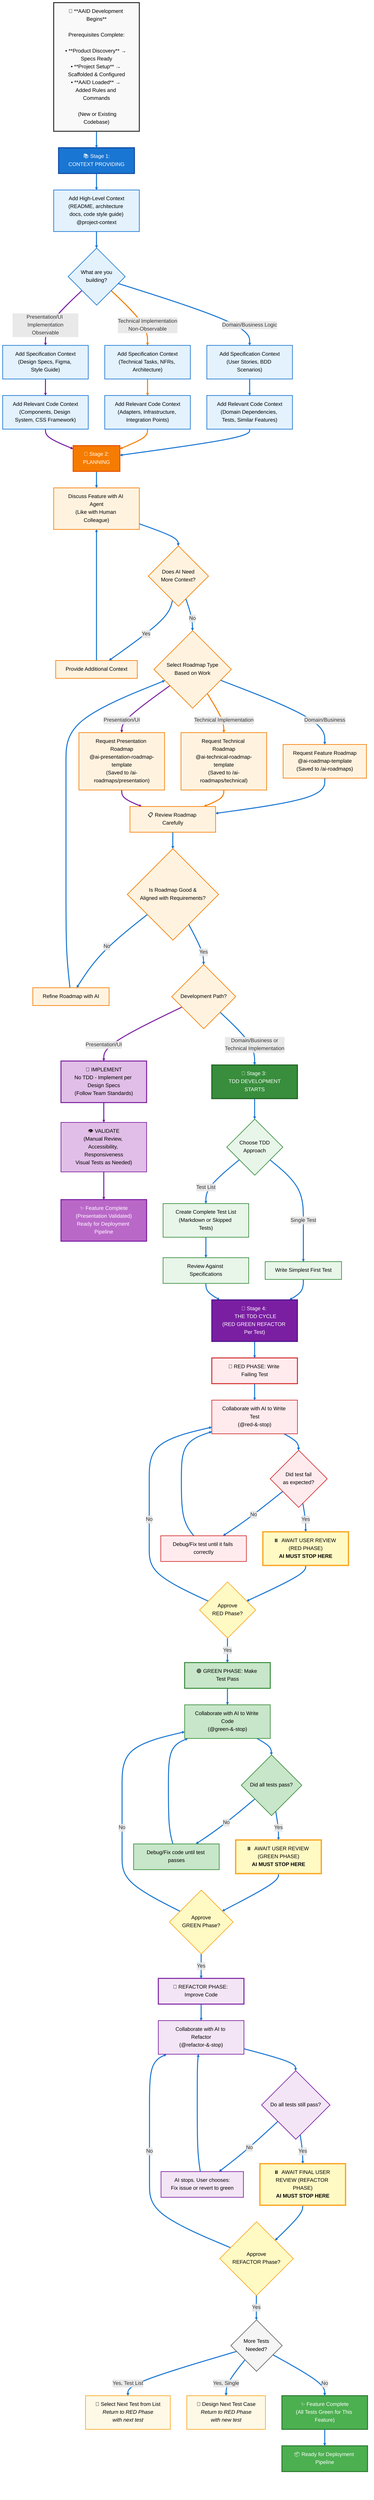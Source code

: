 graph TD   
    Start["🚀 **AAID Development Begins**<br/><br/>Prerequisites Complete:<br/><br/>• **Product Discovery** → Specs Ready<br/>• **Project Setup** → Scaffolded & Configured<br/>• **AAID Loaded** → Added Rules and Commands<br/><br/>  (New or Existing Codebase)"]
    
    Start --> ContextPhase["📚 Stage 1: <br> CONTEXT PROVIDING"]
    
    ContextPhase --> C1["Add High-Level Context<br/>(README, architecture docs, code style guide)<br/>@project-context"]
    
    C1 --> BuildChoice{"What are you<br/>building?"}
    
    BuildChoice -->|Domain/Business Logic| C2A["Add Specification Context<br/>(User Stories, BDD Scenarios)"]
    BuildChoice -->|Technical Implementation<br/>Non-Observable| C2B["Add Specification Context<br/>(Technical Tasks, NFRs, Architecture)"]
    BuildChoice -->|Presentation/UI Implementation<br/>Observable| C2C["Add Specification Context<br/>(Design Specs, Figma, Style Guide)"]
    
    C2A --> C3A["Add Relevant Code Context<br/>(Domain Dependencies, Tests, Similar Features)"]
    C2B --> C3B["Add Relevant Code Context<br/>(Adapters, Infrastructure, Integration Points)"]
    C2C --> C3C["Add Relevant Code Context<br/>(Components, Design System, CSS Framework)"]
    
    C3A --> PlanningPhase
    C3B --> PlanningPhase
    C3C --> PlanningPhase
    
    PlanningPhase["🤝 Stage 2: <br> PLANNING"]
    
    PlanningPhase --> P1["Discuss Feature with AI Agent<br/>(Like with Human Colleague)"]
    
    P1 --> P2{"Does AI Need<br/>More Context?"}
    
    P2 -->|Yes| P3["Provide Additional Context"]
    P2 -->|No| RoadmapChoice
    P3 --> P1
    
    RoadmapChoice{"Select Roadmap Type<br/>Based on Work"}
    
    RoadmapChoice -->|Domain/Business| P4A["Request Feature Roadmap<br/>@ai-roadmap-template<br/>(Saved to /ai-roadmaps)"]
    RoadmapChoice -->|Technical Implementation| P4B["Request Technical Roadmap<br/>@ai-technical-roadmap-template<br/>(Saved to /ai-roadmaps/technical)"]
    RoadmapChoice -->|Presentation/UI| P4C["Request Presentation Roadmap<br/>@ai-presentation-roadmap-template<br/>(Saved to /ai-roadmaps/presentation)"]
    
    P4A --> P5["📋 Review Roadmap Carefully"]
    P4B --> P5
    P4C --> P5
    
    P5 --> P6{"Is Roadmap Good &<br/>Aligned with Requirements?"}
    
    P6 -->|No| P7["Refine Roadmap with AI"]
    P7 --> RoadmapChoice
    
    P6 -->|Yes| DevPath{"Development Path?"}
    
    DevPath -->|Domain/Business or<br/>Technical Implementation| TDDPhase
    DevPath -->|Presentation/UI| PresImplementation
    
    %% PRESENTATION PATH (No TDD)
    PresImplementation["🎨 IMPLEMENT<br/>No TDD - Implement per Design Specs<br/>(Follow Team Standards)"]
    
    PresImplementation --> PresValidation["👁️ VALIDATE<br/>(Manual Review, Accessibility, Responsiveness<br/>Visual Tests as Needed)"]
    
    PresValidation --> PresComplete["✨ Feature Complete<br/>(Presentation Validated)<br/>Ready for Deployment Pipeline"]
    
    %% TDD PATH (Domain/Business and Technical Implementation)
    TDDPhase["📝 Stage 3: <br> TDD DEVELOPMENT STARTS"]
    
    TDDPhase --> InitChoice{"Choose TDD<br/>Approach"}
    
    InitChoice -->|Test List| TL1["Create Complete Test List<br/>(Markdown or Skipped Tests)"]
    InitChoice -->|Single Test| ST1["Write Simplest First Test"]
    
    TL1 --> TL2["Review Against Specifications"]
    ST1 --> CycleStart
    TL2 --> CycleStart
    
    CycleStart["🔄 Stage 4: <br> THE TDD CYCLE<br/>(RED GREEN REFACTOR Per Test)"]
    
    %% RED PHASE
    CycleStart --> Red["🔴 RED PHASE: Write Failing Test"]
    Red --> R1["Collaborate with AI to Write Test<br/>(@red-&-stop)"]
    R1 --> R2{"Did test fail<br/>as expected?"}
    R2 -->|Yes| RedReview
    R2 -->|No| R3["Debug/Fix test until it fails correctly<br/>"]
    R3 --> R1
    
    RedReview["⏸️  AWAIT USER REVIEW (RED PHASE)<br/><b>AI MUST STOP HERE</b>"]
    RedReview --> RedApprove{"Approve<br/>RED Phase?"}
    RedApprove -->|No| R1
    RedApprove -->|Yes| Green
    
    %% GREEN PHASE
    Green["🟢 GREEN PHASE: Make Test Pass"]
    Green --> G1["Collaborate with AI to Write Code<br/>(@green-&-stop)"]
    G1 --> G2{"Did all tests pass?"}
    G2 -->|Yes| GreenReview
    G2 -->|No| G3["Debug/Fix code until test passes<br/>"]
    G3 --> G1
    
    GreenReview["⏸️  AWAIT USER REVIEW (GREEN PHASE)<br/><b>AI MUST STOP HERE</b>"]
    GreenReview --> GreenApprove{"Approve<br/>GREEN Phase?"}
    GreenApprove -->|No| G1
    GreenApprove -->|Yes| Refactor
    
    %% REFACTOR PHASE
    Refactor["🧼 REFACTOR PHASE: Improve Code"]
    Refactor --> RF1["Collaborate with AI to Refactor<br/>(@refactor-&-stop)"]
    RF1 --> RF2{"Do all tests still pass?"}
    RF2 -->|Yes| RefactorReview
    RF2 -->|No| RF3["AI stops. User chooses:<br/>Fix issue or revert to green<br/>"]
    RF3 --> RF1
    
    RefactorReview["⏸️  AWAIT FINAL USER REVIEW (REFACTOR PHASE)<br/><b>AI MUST STOP HERE</b>"]
    RefactorReview --> RefactorApprove{"Approve<br/>REFACTOR Phase?"}
    RefactorApprove -->|No| RF1
    RefactorApprove -->|Yes| NextTest
    
    %% ITERATION OR COMPLETION
    NextTest{"More Tests<br/>Needed?"}
    NextTest -->|Yes, Test List| PickNext["📌 Select Next Test from List<br/><i>Return to RED Phase<br/>with next test</i>"]
    NextTest -->|Yes, Single| CreateNext["📝 Design Next Test Case<br/><i>Return to RED Phase<br/>with new test</i>"]
    NextTest -->|No| Complete
    
    Complete["✨ Feature Complete<br/>(All Tests Green for This Feature)"] 
    
    Complete --> Deploy["📦 Ready for Deployment Pipeline"]
    
    %% STYLES
    style Start fill:#f9f9f9,stroke:#333,stroke-width:3px,color:#000
    style ContextPhase fill:#1976d2,stroke:#0d47a1,stroke-width:3px,color:#fff
    style C1 fill:#e3f2fd,stroke:#1976d2,stroke-width:2px,color:#000
    style BuildChoice fill:#e3f2fd,stroke:#1976d2,stroke-width:2px,color:#000
    style C2A fill:#e3f2fd,stroke:#1976d2,stroke-width:2px,color:#000
    style C2B fill:#e3f2fd,stroke:#1976d2,stroke-width:2px,color:#000
    style C2C fill:#e3f2fd,stroke:#1976d2,stroke-width:2px,color:#000
    style C3A fill:#e3f2fd,stroke:#1976d2,stroke-width:2px,color:#000
    style C3B fill:#e3f2fd,stroke:#1976d2,stroke-width:2px,color:#000
    style C3C fill:#e3f2fd,stroke:#1976d2,stroke-width:2px,color:#000
    style PlanningPhase fill:#f57c00,stroke:#e65100,stroke-width:3px,color:#fff
    style P1 fill:#fff3e0,stroke:#f57c00,stroke-width:2px,color:#000
    style P2 fill:#fff3e0,stroke:#f57c00,stroke-width:2px,color:#000
    style P3 fill:#fff3e0,stroke:#f57c00,stroke-width:2px,color:#000
    style RoadmapChoice fill:#fff3e0,stroke:#f57c00,stroke-width:2px,color:#000
    style P4A fill:#fff3e0,stroke:#f57c00,stroke-width:2px,color:#000
    style P4B fill:#fff3e0,stroke:#f57c00,stroke-width:2px,color:#000
    style P4C fill:#fff3e0,stroke:#f57c00,stroke-width:2px,color:#000
    style P5 fill:#fff3e0,stroke:#f57c00,stroke-width:2px,color:#000
    style P6 fill:#fff3e0,stroke:#f57c00,stroke-width:2px,color:#000
    style P7 fill:#fff3e0,stroke:#f57c00,stroke-width:2px,color:#000
    style DevPath fill:#fff3e0,stroke:#f57c00,stroke-width:2px,color:#000
    style PresImplementation fill:#e1bee7,stroke:#7b1fa2,stroke-width:3px,color:#000
    style PresValidation fill:#e1bee7,stroke:#7b1fa2,stroke-width:2px,color:#000
    style PresComplete fill:#ba68c8,stroke:#7b1fa2,stroke-width:3px,color:#fff
    style TDDPhase fill:#388e3c,stroke:#1b5e20,stroke-width:3px,color:#fff
    style InitChoice fill:#e8f5e9,stroke:#388e3c,stroke-width:2px,color:#000
    style TL1 fill:#e8f5e9,stroke:#388e3c,stroke-width:2px,color:#000
    style TL2 fill:#e8f5e9,stroke:#388e3c,stroke-width:2px,color:#000
    style ST1 fill:#e8f5e9,stroke:#388e3c,stroke-width:2px,color:#000
    style CycleStart fill:#7b1fa2,stroke:#4a148c,stroke-width:3px,color:#fff
    style Red fill:#ffebee,stroke:#d32f2f,stroke-width:3px,color:#000
    style R1 fill:#ffebee,stroke:#d32f2f,stroke-width:2px,color:#000
    style R2 fill:#ffebee,stroke:#d32f2f,stroke-width:2px,color:#000
    style R3 fill:#ffebee,stroke:#d32f2f,stroke-width:2px,color:#000
    style RedReview fill:#fff9c4,stroke:#f9a825,stroke-width:4px,color:#000
    style RedApprove fill:#fff9c4,stroke:#f9a825,stroke-width:2px,color:#000
    style Green fill:#c8e6c9,stroke:#388e3c,stroke-width:3px,color:#000
    style G1 fill:#c8e6c9,stroke:#388e3c,stroke-width:2px,color:#000
    style G2 fill:#c8e6c9,stroke:#388e3c,stroke-width:2px,color:#000
    style G3 fill:#c8e6c9,stroke:#388e3c,stroke-width:2px,color:#000
    style GreenReview fill:#fff9c4,stroke:#f9a825,stroke-width:4px,color:#000
    style GreenApprove fill:#fff9c4,stroke:#f9a825,stroke-width:2px,color:#000
    style Refactor fill:#f3e5f5,stroke:#7b1fa2,stroke-width:3px,color:#000
    style RF1 fill:#f3e5f5,stroke:#7b1fa2,stroke-width:2px,color:#000
    style RF2 fill:#f3e5f5,stroke:#7b1fa2,stroke-width:2px,color:#000
    style RF3 fill:#f3e5f5,stroke:#7b1fa2,stroke-width:2px,color:#000
    style RefactorReview fill:#fff9c4,stroke:#f9a825,stroke-width:4px,color:#000
    style RefactorApprove fill:#fff9c4,stroke:#f9a825,stroke-width:2px,color:#000
    style NextTest fill:#f5f5f5,stroke:#666,stroke-width:2px,color:#000
    style PickNext fill:#fef9e7,stroke:#f9a825,stroke-width:2px,color:#000
    style CreateNext fill:#fef9e7,stroke:#f9a825,stroke-width:2px,color:#000
    style Complete fill:#4caf50,stroke:#2e7d32,stroke-width:3px,color:#fff
    style Deploy fill:#4caf50,stroke:#2e7d32,stroke-width:3px,color:#fff
    
    %% ARROW COLORS
    %% Blue for Domain/Business Logic paths (and shared paths)
    linkStyle 0,1,2,3 stroke:#1976d2,stroke-width:3px
    linkStyle 6,9,10,11,12,13,14,15,16 stroke:#1976d2,stroke-width:3px
    linkStyle 17 stroke:#1976d2,stroke-width:3px
    linkStyle 20,23,24,25,26,27 stroke:#1976d2,stroke-width:3px
    linkStyle 29,30,31,32,33,34,35,36,37,38,39,40,41,42,43,44,45,46,47,48,49,50,51,52,53,54,55,56,57,58,59,60,61,62,63,64,65 stroke:#1976d2,stroke-width:3px
    
    %% Orange for Technical Implementation specific paths
    linkStyle 4,7,10 stroke:#f57c00,stroke-width:3px
    linkStyle 18,21 stroke:#f57c00,stroke-width:3px
    
    %% Purple for Presentation/UI specific paths
    linkStyle 5,8,11 stroke:#7b1fa2,stroke-width:3px
    linkStyle 19,22,28,29,30 stroke:#7b1fa2,stroke-width:3px